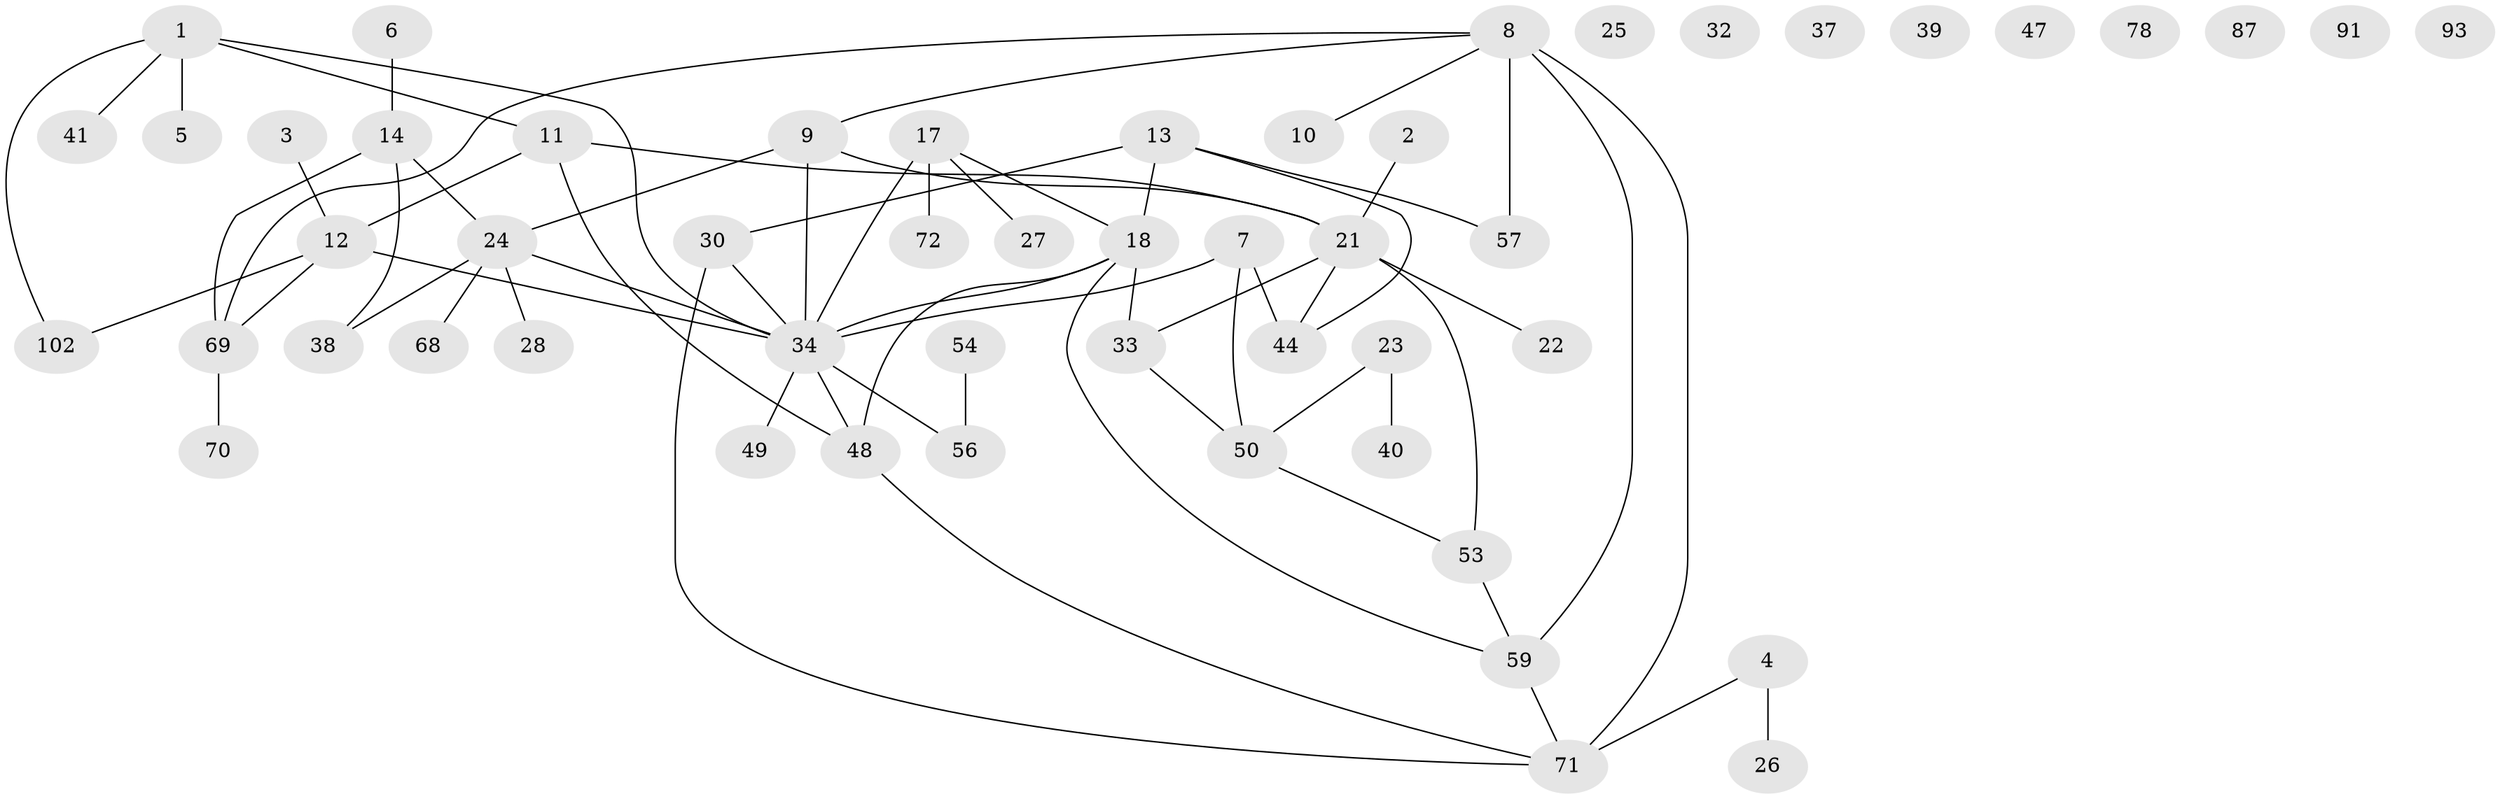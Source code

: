 // original degree distribution, {5: 0.06542056074766354, 1: 0.2336448598130841, 2: 0.27102803738317754, 3: 0.16822429906542055, 4: 0.1588785046728972, 0: 0.08411214953271028, 6: 0.018691588785046728}
// Generated by graph-tools (version 1.1) at 2025/13/03/09/25 04:13:11]
// undirected, 53 vertices, 65 edges
graph export_dot {
graph [start="1"]
  node [color=gray90,style=filled];
  1;
  2;
  3;
  4 [super="+15"];
  5;
  6 [super="+52"];
  7;
  8 [super="+77"];
  9 [super="+90+16"];
  10 [super="+29"];
  11 [super="+88+67+36"];
  12;
  13 [super="+42"];
  14;
  17 [super="+62+75+19"];
  18 [super="+97+76+20"];
  21 [super="+43+45"];
  22;
  23 [super="+60"];
  24 [super="+46"];
  25;
  26;
  27;
  28;
  30 [super="+73"];
  32;
  33;
  34 [super="+64+55+98"];
  37;
  38 [super="+84+101+66"];
  39;
  40;
  41 [super="+65"];
  44 [super="+81+63"];
  47;
  48 [super="+80"];
  49;
  50 [super="+74+103"];
  53;
  54;
  56;
  57;
  59;
  68;
  69 [super="+89"];
  70;
  71 [super="+83"];
  72;
  78;
  87;
  91;
  93;
  102;
  1 -- 5;
  1 -- 102;
  1 -- 34;
  1 -- 11;
  1 -- 41;
  2 -- 21;
  3 -- 12;
  4 -- 71;
  4 -- 26;
  6 -- 14;
  7 -- 34;
  7 -- 50;
  7 -- 44;
  8 -- 59;
  8 -- 69;
  8 -- 71 [weight=2];
  8 -- 57;
  8 -- 10;
  8 -- 9;
  9 -- 34;
  9 -- 24;
  9 -- 21;
  11 -- 21;
  11 -- 48;
  11 -- 12;
  12 -- 69;
  12 -- 102;
  12 -- 34;
  13 -- 18;
  13 -- 57;
  13 -- 44;
  13 -- 30;
  14 -- 38;
  14 -- 69;
  14 -- 24;
  17 -- 27;
  17 -- 34 [weight=2];
  17 -- 72;
  17 -- 18;
  18 -- 34;
  18 -- 48;
  18 -- 33;
  18 -- 59;
  21 -- 22;
  21 -- 33;
  21 -- 53;
  21 -- 44;
  23 -- 50;
  23 -- 40;
  24 -- 68;
  24 -- 34;
  24 -- 38;
  24 -- 28;
  30 -- 71;
  30 -- 34;
  33 -- 50;
  34 -- 48;
  34 -- 49;
  34 -- 56 [weight=2];
  48 -- 71;
  50 -- 53;
  53 -- 59;
  54 -- 56;
  59 -- 71;
  69 -- 70;
}
